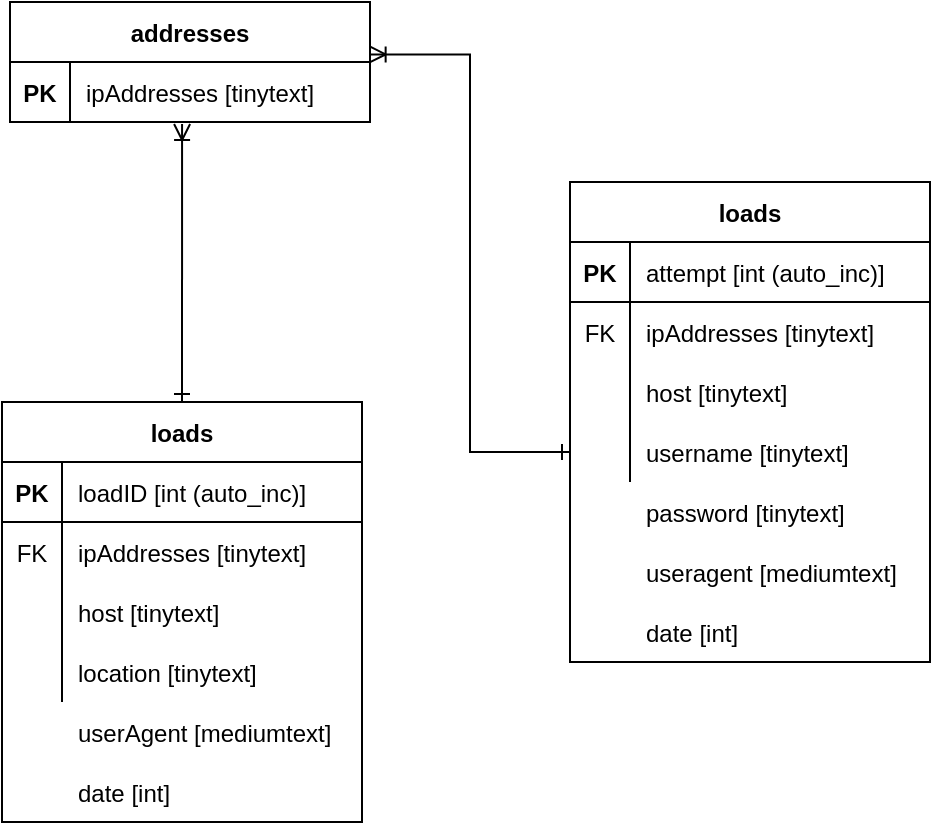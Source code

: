 <mxfile version="14.4.3" type="device"><diagram id="czCkOgqXOIcgDqlZVsSo" name="Page-1"><mxGraphModel dx="1709" dy="1289" grid="1" gridSize="10" guides="1" tooltips="1" connect="1" arrows="1" fold="1" page="1" pageScale="1" pageWidth="850" pageHeight="1100" math="0" shadow="0"><root><mxCell id="0"/><mxCell id="1" parent="0"/><mxCell id="P-Gde8d4jnCHoliCQTxs-2" value="addresses" style="shape=table;startSize=30;container=1;collapsible=1;childLayout=tableLayout;fixedRows=1;rowLines=0;fontStyle=1;align=center;resizeLast=1;" vertex="1" parent="1"><mxGeometry x="90" y="380" width="180" height="60" as="geometry"/></mxCell><mxCell id="P-Gde8d4jnCHoliCQTxs-3" value="" style="shape=partialRectangle;collapsible=0;dropTarget=0;pointerEvents=0;fillColor=none;top=0;left=0;bottom=1;right=0;points=[[0,0.5],[1,0.5]];portConstraint=eastwest;" vertex="1" parent="P-Gde8d4jnCHoliCQTxs-2"><mxGeometry y="30" width="180" height="30" as="geometry"/></mxCell><mxCell id="P-Gde8d4jnCHoliCQTxs-4" value="PK" style="shape=partialRectangle;connectable=0;fillColor=none;top=0;left=0;bottom=0;right=0;fontStyle=1;overflow=hidden;" vertex="1" parent="P-Gde8d4jnCHoliCQTxs-3"><mxGeometry width="30" height="30" as="geometry"/></mxCell><mxCell id="P-Gde8d4jnCHoliCQTxs-5" value="ipAddresses [tinytext]" style="shape=partialRectangle;connectable=0;fillColor=none;top=0;left=0;bottom=0;right=0;align=left;spacingLeft=6;fontStyle=0;overflow=hidden;" vertex="1" parent="P-Gde8d4jnCHoliCQTxs-3"><mxGeometry x="30" width="150" height="30" as="geometry"/></mxCell><mxCell id="P-Gde8d4jnCHoliCQTxs-37" value="" style="group" vertex="1" connectable="0" parent="1"><mxGeometry x="86" y="580" width="180" height="210" as="geometry"/></mxCell><mxCell id="P-Gde8d4jnCHoliCQTxs-38" value="" style="group" vertex="1" connectable="0" parent="P-Gde8d4jnCHoliCQTxs-37"><mxGeometry width="180" height="210" as="geometry"/></mxCell><mxCell id="P-Gde8d4jnCHoliCQTxs-15" value="loads" style="shape=table;startSize=30;container=1;collapsible=1;childLayout=tableLayout;fixedRows=1;rowLines=0;fontStyle=1;align=center;resizeLast=1;" vertex="1" parent="P-Gde8d4jnCHoliCQTxs-38"><mxGeometry width="180" height="210" as="geometry"/></mxCell><mxCell id="P-Gde8d4jnCHoliCQTxs-16" value="" style="shape=partialRectangle;collapsible=0;dropTarget=0;pointerEvents=0;fillColor=none;top=0;left=0;bottom=1;right=0;points=[[0,0.5],[1,0.5]];portConstraint=eastwest;" vertex="1" parent="P-Gde8d4jnCHoliCQTxs-15"><mxGeometry y="30" width="180" height="30" as="geometry"/></mxCell><mxCell id="P-Gde8d4jnCHoliCQTxs-17" value="PK" style="shape=partialRectangle;connectable=0;fillColor=none;top=0;left=0;bottom=0;right=0;fontStyle=1;overflow=hidden;" vertex="1" parent="P-Gde8d4jnCHoliCQTxs-16"><mxGeometry width="30" height="30" as="geometry"/></mxCell><mxCell id="P-Gde8d4jnCHoliCQTxs-18" value="loadID [int (auto_inc)]" style="shape=partialRectangle;connectable=0;fillColor=none;top=0;left=0;bottom=0;right=0;align=left;spacingLeft=6;fontStyle=0;overflow=hidden;" vertex="1" parent="P-Gde8d4jnCHoliCQTxs-16"><mxGeometry x="30" width="150" height="30" as="geometry"/></mxCell><mxCell id="P-Gde8d4jnCHoliCQTxs-19" value="" style="shape=partialRectangle;collapsible=0;dropTarget=0;pointerEvents=0;fillColor=none;top=0;left=0;bottom=0;right=0;points=[[0,0.5],[1,0.5]];portConstraint=eastwest;" vertex="1" parent="P-Gde8d4jnCHoliCQTxs-15"><mxGeometry y="60" width="180" height="30" as="geometry"/></mxCell><mxCell id="P-Gde8d4jnCHoliCQTxs-20" value="FK" style="shape=partialRectangle;connectable=0;fillColor=none;top=0;left=0;bottom=0;right=0;editable=1;overflow=hidden;" vertex="1" parent="P-Gde8d4jnCHoliCQTxs-19"><mxGeometry width="30" height="30" as="geometry"/></mxCell><mxCell id="P-Gde8d4jnCHoliCQTxs-21" value="ipAddresses [tinytext]" style="shape=partialRectangle;connectable=0;fillColor=none;top=0;left=0;bottom=0;right=0;align=left;spacingLeft=6;overflow=hidden;fontStyle=0" vertex="1" parent="P-Gde8d4jnCHoliCQTxs-19"><mxGeometry x="30" width="150" height="30" as="geometry"/></mxCell><mxCell id="P-Gde8d4jnCHoliCQTxs-22" value="" style="shape=partialRectangle;collapsible=0;dropTarget=0;pointerEvents=0;fillColor=none;top=0;left=0;bottom=0;right=0;points=[[0,0.5],[1,0.5]];portConstraint=eastwest;" vertex="1" parent="P-Gde8d4jnCHoliCQTxs-15"><mxGeometry y="90" width="180" height="30" as="geometry"/></mxCell><mxCell id="P-Gde8d4jnCHoliCQTxs-23" value="" style="shape=partialRectangle;connectable=0;fillColor=none;top=0;left=0;bottom=0;right=0;editable=1;overflow=hidden;" vertex="1" parent="P-Gde8d4jnCHoliCQTxs-22"><mxGeometry width="30" height="30" as="geometry"/></mxCell><mxCell id="P-Gde8d4jnCHoliCQTxs-24" value="host [tinytext]" style="shape=partialRectangle;connectable=0;fillColor=none;top=0;left=0;bottom=0;right=0;align=left;spacingLeft=6;overflow=hidden;" vertex="1" parent="P-Gde8d4jnCHoliCQTxs-22"><mxGeometry x="30" width="150" height="30" as="geometry"/></mxCell><mxCell id="P-Gde8d4jnCHoliCQTxs-25" value="" style="shape=partialRectangle;collapsible=0;dropTarget=0;pointerEvents=0;fillColor=none;top=0;left=0;bottom=0;right=0;points=[[0,0.5],[1,0.5]];portConstraint=eastwest;" vertex="1" parent="P-Gde8d4jnCHoliCQTxs-15"><mxGeometry y="120" width="180" height="30" as="geometry"/></mxCell><mxCell id="P-Gde8d4jnCHoliCQTxs-26" value="" style="shape=partialRectangle;connectable=0;fillColor=none;top=0;left=0;bottom=0;right=0;editable=1;overflow=hidden;" vertex="1" parent="P-Gde8d4jnCHoliCQTxs-25"><mxGeometry width="30" height="30" as="geometry"/></mxCell><mxCell id="P-Gde8d4jnCHoliCQTxs-27" value="location [tinytext]" style="shape=partialRectangle;connectable=0;fillColor=none;top=0;left=0;bottom=0;right=0;align=left;spacingLeft=6;overflow=hidden;" vertex="1" parent="P-Gde8d4jnCHoliCQTxs-25"><mxGeometry x="30" width="150" height="30" as="geometry"/></mxCell><mxCell id="P-Gde8d4jnCHoliCQTxs-31" value="" style="shape=partialRectangle;collapsible=0;dropTarget=0;pointerEvents=0;fillColor=none;top=0;left=0;bottom=0;right=0;points=[[0,0.5],[1,0.5]];portConstraint=eastwest;" vertex="1" parent="P-Gde8d4jnCHoliCQTxs-38"><mxGeometry y="150" width="180" height="30" as="geometry"/></mxCell><mxCell id="P-Gde8d4jnCHoliCQTxs-32" value="" style="shape=partialRectangle;connectable=0;fillColor=none;top=0;left=0;bottom=0;right=0;editable=1;overflow=hidden;" vertex="1" parent="P-Gde8d4jnCHoliCQTxs-31"><mxGeometry width="30" height="30" as="geometry"/></mxCell><mxCell id="P-Gde8d4jnCHoliCQTxs-33" value="userAgent [mediumtext]" style="shape=partialRectangle;connectable=0;fillColor=none;top=0;left=0;bottom=0;right=0;align=left;spacingLeft=6;overflow=hidden;" vertex="1" parent="P-Gde8d4jnCHoliCQTxs-31"><mxGeometry x="30" width="150" height="30" as="geometry"/></mxCell><mxCell id="P-Gde8d4jnCHoliCQTxs-34" value="" style="shape=partialRectangle;collapsible=0;dropTarget=0;pointerEvents=0;fillColor=none;top=0;left=0;bottom=0;right=0;points=[[0,0.5],[1,0.5]];portConstraint=eastwest;" vertex="1" parent="P-Gde8d4jnCHoliCQTxs-38"><mxGeometry y="180" width="180" height="30" as="geometry"/></mxCell><mxCell id="P-Gde8d4jnCHoliCQTxs-35" value="" style="shape=partialRectangle;connectable=0;fillColor=none;top=0;left=0;bottom=0;right=0;editable=1;overflow=hidden;" vertex="1" parent="P-Gde8d4jnCHoliCQTxs-34"><mxGeometry width="30" height="30" as="geometry"/></mxCell><mxCell id="P-Gde8d4jnCHoliCQTxs-36" value="date [int]" style="shape=partialRectangle;connectable=0;fillColor=none;top=0;left=0;bottom=0;right=0;align=left;spacingLeft=6;overflow=hidden;" vertex="1" parent="P-Gde8d4jnCHoliCQTxs-34"><mxGeometry x="30" width="150" height="30" as="geometry"/></mxCell><mxCell id="P-Gde8d4jnCHoliCQTxs-39" style="edgeStyle=orthogonalEdgeStyle;rounded=0;orthogonalLoop=1;jettySize=auto;html=1;exitX=0.5;exitY=0;exitDx=0;exitDy=0;entryX=0.478;entryY=1.033;entryDx=0;entryDy=0;entryPerimeter=0;endArrow=ERoneToMany;endFill=0;startArrow=ERone;startFill=0;" edge="1" parent="1" source="P-Gde8d4jnCHoliCQTxs-15" target="P-Gde8d4jnCHoliCQTxs-3"><mxGeometry relative="1" as="geometry"/></mxCell><mxCell id="P-Gde8d4jnCHoliCQTxs-41" value="" style="group" vertex="1" connectable="0" parent="1"><mxGeometry x="370" y="470" width="180" height="240" as="geometry"/></mxCell><mxCell id="P-Gde8d4jnCHoliCQTxs-42" value="loads" style="shape=table;startSize=30;container=1;collapsible=1;childLayout=tableLayout;fixedRows=1;rowLines=0;fontStyle=1;align=center;resizeLast=1;" vertex="1" parent="P-Gde8d4jnCHoliCQTxs-41"><mxGeometry width="180" height="240" as="geometry"/></mxCell><mxCell id="P-Gde8d4jnCHoliCQTxs-43" value="" style="shape=partialRectangle;collapsible=0;dropTarget=0;pointerEvents=0;fillColor=none;top=0;left=0;bottom=1;right=0;points=[[0,0.5],[1,0.5]];portConstraint=eastwest;" vertex="1" parent="P-Gde8d4jnCHoliCQTxs-42"><mxGeometry y="30" width="180" height="30" as="geometry"/></mxCell><mxCell id="P-Gde8d4jnCHoliCQTxs-44" value="PK" style="shape=partialRectangle;connectable=0;fillColor=none;top=0;left=0;bottom=0;right=0;fontStyle=1;overflow=hidden;" vertex="1" parent="P-Gde8d4jnCHoliCQTxs-43"><mxGeometry width="30" height="30" as="geometry"/></mxCell><mxCell id="P-Gde8d4jnCHoliCQTxs-45" value="attempt [int (auto_inc)]" style="shape=partialRectangle;connectable=0;fillColor=none;top=0;left=0;bottom=0;right=0;align=left;spacingLeft=6;fontStyle=0;overflow=hidden;" vertex="1" parent="P-Gde8d4jnCHoliCQTxs-43"><mxGeometry x="30" width="150" height="30" as="geometry"/></mxCell><mxCell id="P-Gde8d4jnCHoliCQTxs-46" value="" style="shape=partialRectangle;collapsible=0;dropTarget=0;pointerEvents=0;fillColor=none;top=0;left=0;bottom=0;right=0;points=[[0,0.5],[1,0.5]];portConstraint=eastwest;" vertex="1" parent="P-Gde8d4jnCHoliCQTxs-42"><mxGeometry y="60" width="180" height="30" as="geometry"/></mxCell><mxCell id="P-Gde8d4jnCHoliCQTxs-47" value="FK" style="shape=partialRectangle;connectable=0;fillColor=none;top=0;left=0;bottom=0;right=0;editable=1;overflow=hidden;" vertex="1" parent="P-Gde8d4jnCHoliCQTxs-46"><mxGeometry width="30" height="30" as="geometry"/></mxCell><mxCell id="P-Gde8d4jnCHoliCQTxs-48" value="ipAddresses [tinytext]" style="shape=partialRectangle;connectable=0;fillColor=none;top=0;left=0;bottom=0;right=0;align=left;spacingLeft=6;overflow=hidden;fontStyle=0" vertex="1" parent="P-Gde8d4jnCHoliCQTxs-46"><mxGeometry x="30" width="150" height="30" as="geometry"/></mxCell><mxCell id="P-Gde8d4jnCHoliCQTxs-49" value="" style="shape=partialRectangle;collapsible=0;dropTarget=0;pointerEvents=0;fillColor=none;top=0;left=0;bottom=0;right=0;points=[[0,0.5],[1,0.5]];portConstraint=eastwest;" vertex="1" parent="P-Gde8d4jnCHoliCQTxs-42"><mxGeometry y="90" width="180" height="30" as="geometry"/></mxCell><mxCell id="P-Gde8d4jnCHoliCQTxs-50" value="" style="shape=partialRectangle;connectable=0;fillColor=none;top=0;left=0;bottom=0;right=0;editable=1;overflow=hidden;" vertex="1" parent="P-Gde8d4jnCHoliCQTxs-49"><mxGeometry width="30" height="30" as="geometry"/></mxCell><mxCell id="P-Gde8d4jnCHoliCQTxs-51" value="host [tinytext]" style="shape=partialRectangle;connectable=0;fillColor=none;top=0;left=0;bottom=0;right=0;align=left;spacingLeft=6;overflow=hidden;" vertex="1" parent="P-Gde8d4jnCHoliCQTxs-49"><mxGeometry x="30" width="150" height="30" as="geometry"/></mxCell><mxCell id="P-Gde8d4jnCHoliCQTxs-52" value="" style="shape=partialRectangle;collapsible=0;dropTarget=0;pointerEvents=0;fillColor=none;top=0;left=0;bottom=0;right=0;points=[[0,0.5],[1,0.5]];portConstraint=eastwest;" vertex="1" parent="P-Gde8d4jnCHoliCQTxs-42"><mxGeometry y="120" width="180" height="30" as="geometry"/></mxCell><mxCell id="P-Gde8d4jnCHoliCQTxs-53" value="" style="shape=partialRectangle;connectable=0;fillColor=none;top=0;left=0;bottom=0;right=0;editable=1;overflow=hidden;" vertex="1" parent="P-Gde8d4jnCHoliCQTxs-52"><mxGeometry width="30" height="30" as="geometry"/></mxCell><mxCell id="P-Gde8d4jnCHoliCQTxs-54" value="username [tinytext]" style="shape=partialRectangle;connectable=0;fillColor=none;top=0;left=0;bottom=0;right=0;align=left;spacingLeft=6;overflow=hidden;" vertex="1" parent="P-Gde8d4jnCHoliCQTxs-52"><mxGeometry x="30" width="150" height="30" as="geometry"/></mxCell><mxCell id="P-Gde8d4jnCHoliCQTxs-55" value="" style="shape=partialRectangle;collapsible=0;dropTarget=0;pointerEvents=0;fillColor=none;top=0;left=0;bottom=0;right=0;points=[[0,0.5],[1,0.5]];portConstraint=eastwest;" vertex="1" parent="P-Gde8d4jnCHoliCQTxs-41"><mxGeometry y="150" width="180" height="30" as="geometry"/></mxCell><mxCell id="P-Gde8d4jnCHoliCQTxs-56" value="" style="shape=partialRectangle;connectable=0;fillColor=none;top=0;left=0;bottom=0;right=0;editable=1;overflow=hidden;" vertex="1" parent="P-Gde8d4jnCHoliCQTxs-55"><mxGeometry width="30" height="30" as="geometry"/></mxCell><mxCell id="P-Gde8d4jnCHoliCQTxs-57" value="password [tinytext]" style="shape=partialRectangle;connectable=0;fillColor=none;top=0;left=0;bottom=0;right=0;align=left;spacingLeft=6;overflow=hidden;" vertex="1" parent="P-Gde8d4jnCHoliCQTxs-55"><mxGeometry x="30" width="150" height="30" as="geometry"/></mxCell><mxCell id="P-Gde8d4jnCHoliCQTxs-58" value="" style="shape=partialRectangle;collapsible=0;dropTarget=0;pointerEvents=0;fillColor=none;top=0;left=0;bottom=0;right=0;points=[[0,0.5],[1,0.5]];portConstraint=eastwest;" vertex="1" parent="P-Gde8d4jnCHoliCQTxs-41"><mxGeometry y="180" width="180" height="30" as="geometry"/></mxCell><mxCell id="P-Gde8d4jnCHoliCQTxs-59" value="" style="shape=partialRectangle;connectable=0;fillColor=none;top=0;left=0;bottom=0;right=0;editable=1;overflow=hidden;" vertex="1" parent="P-Gde8d4jnCHoliCQTxs-58"><mxGeometry width="30" height="30" as="geometry"/></mxCell><mxCell id="P-Gde8d4jnCHoliCQTxs-60" value="useragent [mediumtext]" style="shape=partialRectangle;connectable=0;fillColor=none;top=0;left=0;bottom=0;right=0;align=left;spacingLeft=6;overflow=hidden;" vertex="1" parent="P-Gde8d4jnCHoliCQTxs-58"><mxGeometry x="30" width="150" height="30" as="geometry"/></mxCell><mxCell id="P-Gde8d4jnCHoliCQTxs-61" value="" style="shape=partialRectangle;collapsible=0;dropTarget=0;pointerEvents=0;fillColor=none;top=0;left=0;bottom=0;right=0;points=[[0,0.5],[1,0.5]];portConstraint=eastwest;" vertex="1" parent="P-Gde8d4jnCHoliCQTxs-41"><mxGeometry y="210" width="180" height="30" as="geometry"/></mxCell><mxCell id="P-Gde8d4jnCHoliCQTxs-62" value="" style="shape=partialRectangle;connectable=0;fillColor=none;top=0;left=0;bottom=0;right=0;editable=1;overflow=hidden;" vertex="1" parent="P-Gde8d4jnCHoliCQTxs-61"><mxGeometry width="30" height="30" as="geometry"/></mxCell><mxCell id="P-Gde8d4jnCHoliCQTxs-63" value="date [int]" style="shape=partialRectangle;connectable=0;fillColor=none;top=0;left=0;bottom=0;right=0;align=left;spacingLeft=6;overflow=hidden;" vertex="1" parent="P-Gde8d4jnCHoliCQTxs-61"><mxGeometry x="30" width="150" height="30" as="geometry"/></mxCell><mxCell id="P-Gde8d4jnCHoliCQTxs-64" style="edgeStyle=orthogonalEdgeStyle;rounded=0;orthogonalLoop=1;jettySize=auto;html=1;exitX=0;exitY=0.5;exitDx=0;exitDy=0;entryX=0.999;entryY=0.437;entryDx=0;entryDy=0;entryPerimeter=0;startArrow=ERone;startFill=0;endArrow=ERoneToMany;endFill=0;" edge="1" parent="1" source="P-Gde8d4jnCHoliCQTxs-52" target="P-Gde8d4jnCHoliCQTxs-2"><mxGeometry relative="1" as="geometry"/></mxCell></root></mxGraphModel></diagram></mxfile>
